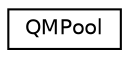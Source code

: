 digraph "Graphical Class Hierarchy"
{
 // LATEX_PDF_SIZE
  edge [fontname="Helvetica",fontsize="10",labelfontname="Helvetica",labelfontsize="10"];
  node [fontname="Helvetica",fontsize="10",shape=record];
  rankdir="LR";
  Node0 [label="QMPool",height=0.2,width=0.4,color="black", fillcolor="white", style="filled",URL="$qmpool_8h.html#struct_q_m_pool",tooltip="Native QF Memory Pool."];
}
